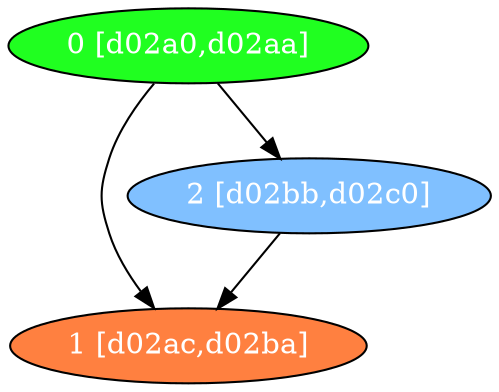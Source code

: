 diGraph libnss3{
	libnss3_0  [style=filled fillcolor="#20FF20" fontcolor="#ffffff" shape=oval label="0 [d02a0,d02aa]"]
	libnss3_1  [style=filled fillcolor="#FF8040" fontcolor="#ffffff" shape=oval label="1 [d02ac,d02ba]"]
	libnss3_2  [style=filled fillcolor="#80C0FF" fontcolor="#ffffff" shape=oval label="2 [d02bb,d02c0]"]

	libnss3_0 -> libnss3_1
	libnss3_0 -> libnss3_2
	libnss3_2 -> libnss3_1
}